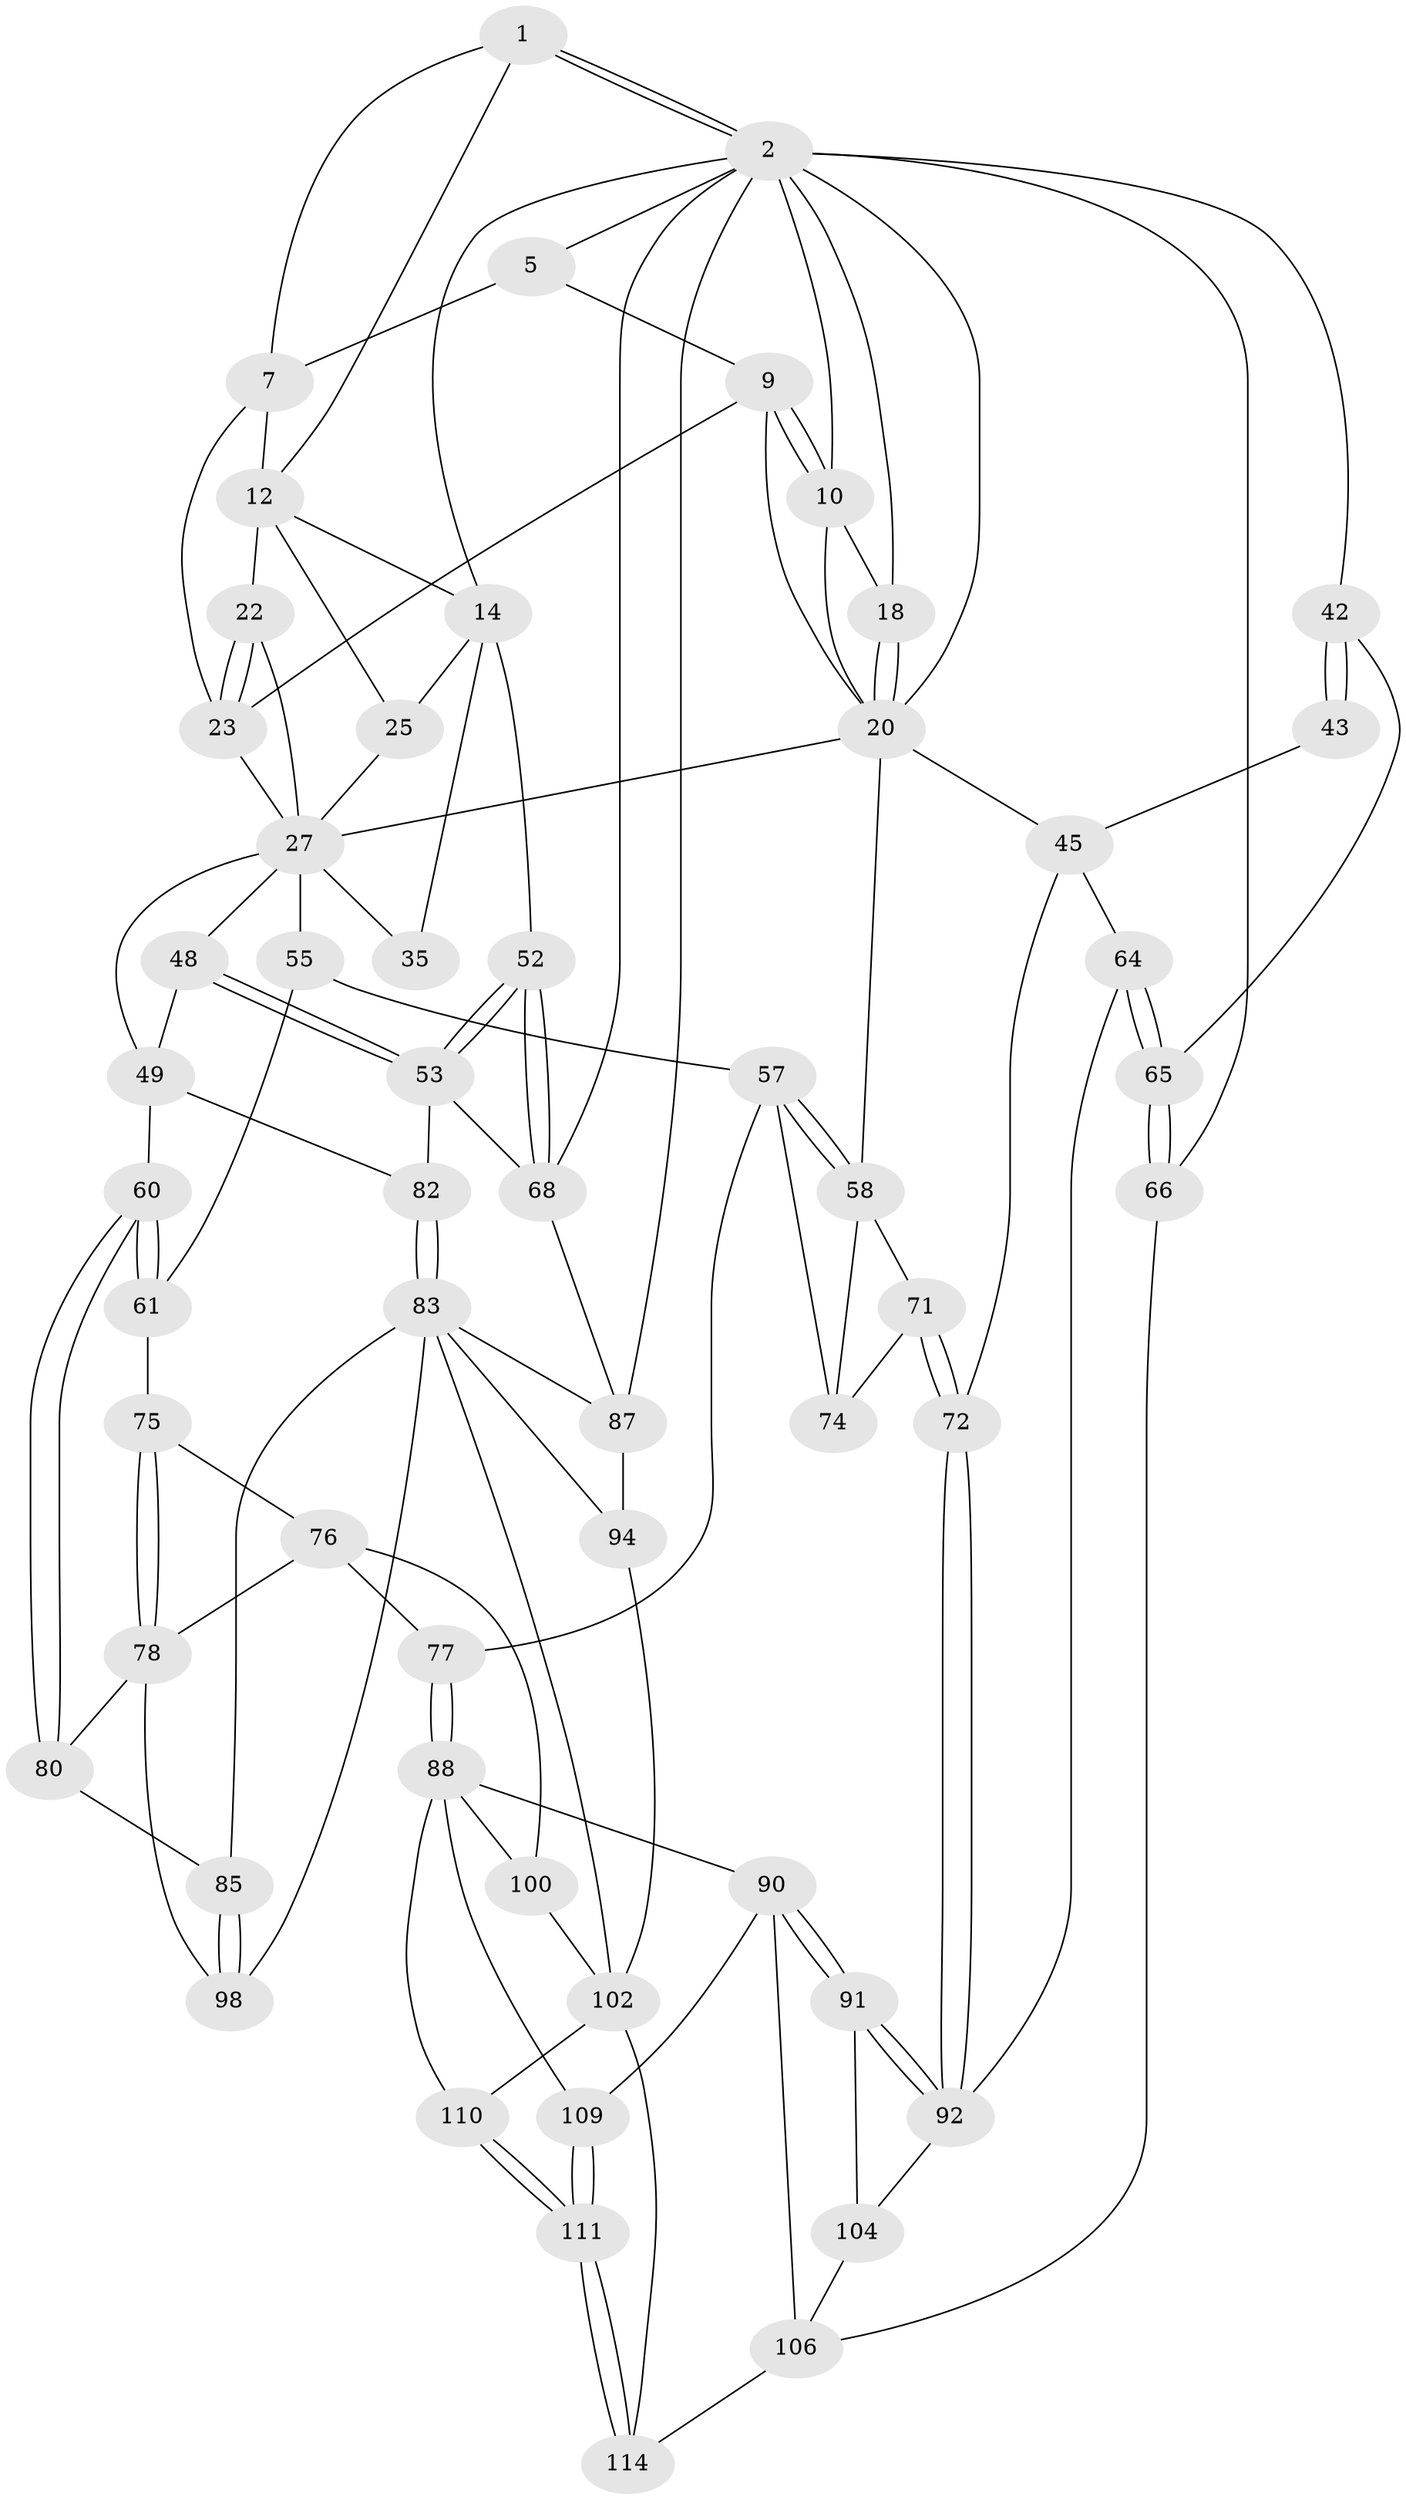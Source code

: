 // original degree distribution, {3: 0.02631578947368421, 6: 0.2807017543859649, 4: 0.2807017543859649, 5: 0.41228070175438597}
// Generated by graph-tools (version 1.1) at 2025/16/03/09/25 04:16:49]
// undirected, 57 vertices, 130 edges
graph export_dot {
graph [start="1"]
  node [color=gray90,style=filled];
  1 [pos="+0.5711027591665553+0",super="+6"];
  2 [pos="+1+0",super="+67+3"];
  5 [pos="+0.530176116485555+0",super="+8"];
  7 [pos="+0.570079803763754+0.10032030325250704",super="+19"];
  9 [pos="+0.4734599264968558+0.16068742905831254",super="+29"];
  10 [pos="+0.4189263704153846+0.09045973108236124",super="+11"];
  12 [pos="+0.6880537925609+0.06070561597103041",super="+13"];
  14 [pos="+0.8840598501435464+0.04022209045968803",super="+26+15"];
  18 [pos="+0.27366793127534755+0.031280292288404454"];
  20 [pos="+0.2925257527492523+0.16507053354330042",super="+30"];
  22 [pos="+0.6923015049554765+0.14078077710053483"];
  23 [pos="+0.6474353226034936+0.18819654748201223",super="+24"];
  25 [pos="+0.771324358665968+0.13489476702618924"];
  27 [pos="+0.7362409379129994+0.1800967063150674",super="+33"];
  35 [pos="+0.8266803804947653+0.23037582670217377"];
  42 [pos="+0+0.026465830015484786",super="+62"];
  43 [pos="+0.10159699857413935+0.2693726235816986",super="+47"];
  45 [pos="+0.12655969903820433+0.45078025131594046",super="+46+69"];
  48 [pos="+0.9248440657366608+0.370470518802358"];
  49 [pos="+0.7494376348543516+0.5151571009569661",super="+50"];
  52 [pos="+1+0.3988912863893908"];
  53 [pos="+1+0.4075380318389252",super="+81"];
  55 [pos="+0.48603063389327983+0.4435848638595226",super="+56"];
  57 [pos="+0.4695727969429182+0.49975805640592325",super="+73"];
  58 [pos="+0.28520572575183306+0.4642489081767176",super="+70"];
  60 [pos="+0.6812644138067228+0.537335619084054"];
  61 [pos="+0.5052726606298766+0.5117325471281339"];
  64 [pos="+0+0.6914322349523568"];
  65 [pos="+0+0.6913869925500943"];
  66 [pos="+0+1"];
  68 [pos="+1+0.8436641741955692",super="+86"];
  71 [pos="+0.18033759597544666+0.6492995493474742"];
  72 [pos="+0.16447918438528475+0.6563474744282274"];
  74 [pos="+0.35766065291718013+0.660909264027336"];
  75 [pos="+0.5057531270601904+0.5145089849981745"];
  76 [pos="+0.4671498934667968+0.7246769945822179",super="+99"];
  77 [pos="+0.38401966769183365+0.686896907345428"];
  78 [pos="+0.5587145412609896+0.7557497885196051",super="+79"];
  80 [pos="+0.6735950573056473+0.6698264225589912"];
  82 [pos="+0.7755438059893172+0.5309355204599084"];
  83 [pos="+0.8308587705457192+0.6979250649008268",super="+84"];
  85 [pos="+0.7466761121562934+0.6956220545741766"];
  87 [pos="+0.8464561177427352+0.6936458569431673",super="+93"];
  88 [pos="+0.3002867614389981+0.8247348086285429",super="+101+89"];
  90 [pos="+0.23240161426447842+0.8338571841619347",super="+108"];
  91 [pos="+0.20938817020441805+0.8173819467411734",super="+103"];
  92 [pos="+0.19000250476111133+0.7845864393680338",super="+96"];
  94 [pos="+1+1"];
  98 [pos="+0.7531981581636511+0.8769463312150018"];
  100 [pos="+0.5296217571025587+0.8242438920667773"];
  102 [pos="+0.6739168970273656+0.9239633556696878",super="+112"];
  104 [pos="+0.02611872635631033+0.8428834021334891",super="+105"];
  106 [pos="+0.08099366431498209+1",super="+107"];
  109 [pos="+0.2818473720694528+0.9351787984667163"];
  110 [pos="+0.4803602592948037+0.953941154766224"];
  111 [pos="+0.4323396978313883+1"];
  114 [pos="+0.4322948268585714+1"];
  1 -- 2;
  1 -- 2;
  1 -- 12;
  1 -- 7;
  2 -- 68;
  2 -- 66 [weight=2];
  2 -- 87;
  2 -- 10;
  2 -- 5;
  2 -- 18;
  2 -- 20;
  2 -- 42;
  2 -- 14;
  5 -- 9;
  5 -- 7;
  7 -- 12;
  7 -- 23;
  9 -- 10;
  9 -- 10;
  9 -- 20;
  9 -- 23;
  10 -- 20;
  10 -- 18;
  12 -- 25;
  12 -- 14;
  12 -- 22;
  14 -- 25;
  14 -- 35 [weight=2];
  14 -- 52;
  18 -- 20;
  18 -- 20;
  20 -- 45;
  20 -- 58;
  20 -- 27;
  22 -- 23;
  22 -- 23;
  22 -- 27;
  23 -- 27 [weight=2];
  25 -- 27;
  27 -- 48;
  27 -- 49;
  27 -- 35;
  27 -- 55 [weight=2];
  42 -- 43 [weight=2];
  42 -- 43;
  42 -- 65;
  43 -- 45;
  45 -- 64;
  45 -- 72;
  48 -- 49;
  48 -- 53;
  48 -- 53;
  49 -- 82;
  49 -- 60;
  52 -- 53;
  52 -- 53;
  52 -- 68;
  52 -- 68;
  53 -- 82;
  53 -- 68;
  55 -- 57;
  55 -- 61;
  57 -- 58;
  57 -- 58;
  57 -- 74;
  57 -- 77;
  58 -- 74;
  58 -- 71;
  60 -- 61;
  60 -- 61;
  60 -- 80;
  60 -- 80;
  61 -- 75;
  64 -- 65;
  64 -- 65;
  64 -- 92;
  65 -- 66;
  65 -- 66;
  66 -- 106;
  68 -- 87;
  71 -- 72;
  71 -- 72;
  71 -- 74;
  72 -- 92;
  72 -- 92;
  75 -- 76;
  75 -- 78;
  75 -- 78;
  76 -- 77;
  76 -- 100;
  76 -- 78;
  77 -- 88;
  77 -- 88;
  78 -- 80;
  78 -- 98;
  80 -- 85;
  82 -- 83;
  82 -- 83;
  83 -- 87;
  83 -- 98;
  83 -- 85;
  83 -- 102;
  83 -- 94;
  85 -- 98;
  85 -- 98;
  87 -- 94;
  88 -- 100;
  88 -- 110;
  88 -- 90;
  88 -- 109;
  90 -- 91;
  90 -- 91;
  90 -- 109;
  90 -- 106;
  91 -- 92;
  91 -- 92;
  91 -- 104 [weight=2];
  92 -- 104;
  94 -- 102;
  100 -- 102;
  102 -- 110;
  102 -- 114;
  104 -- 106;
  106 -- 114;
  109 -- 111;
  109 -- 111;
  110 -- 111;
  110 -- 111;
  111 -- 114;
  111 -- 114;
}
